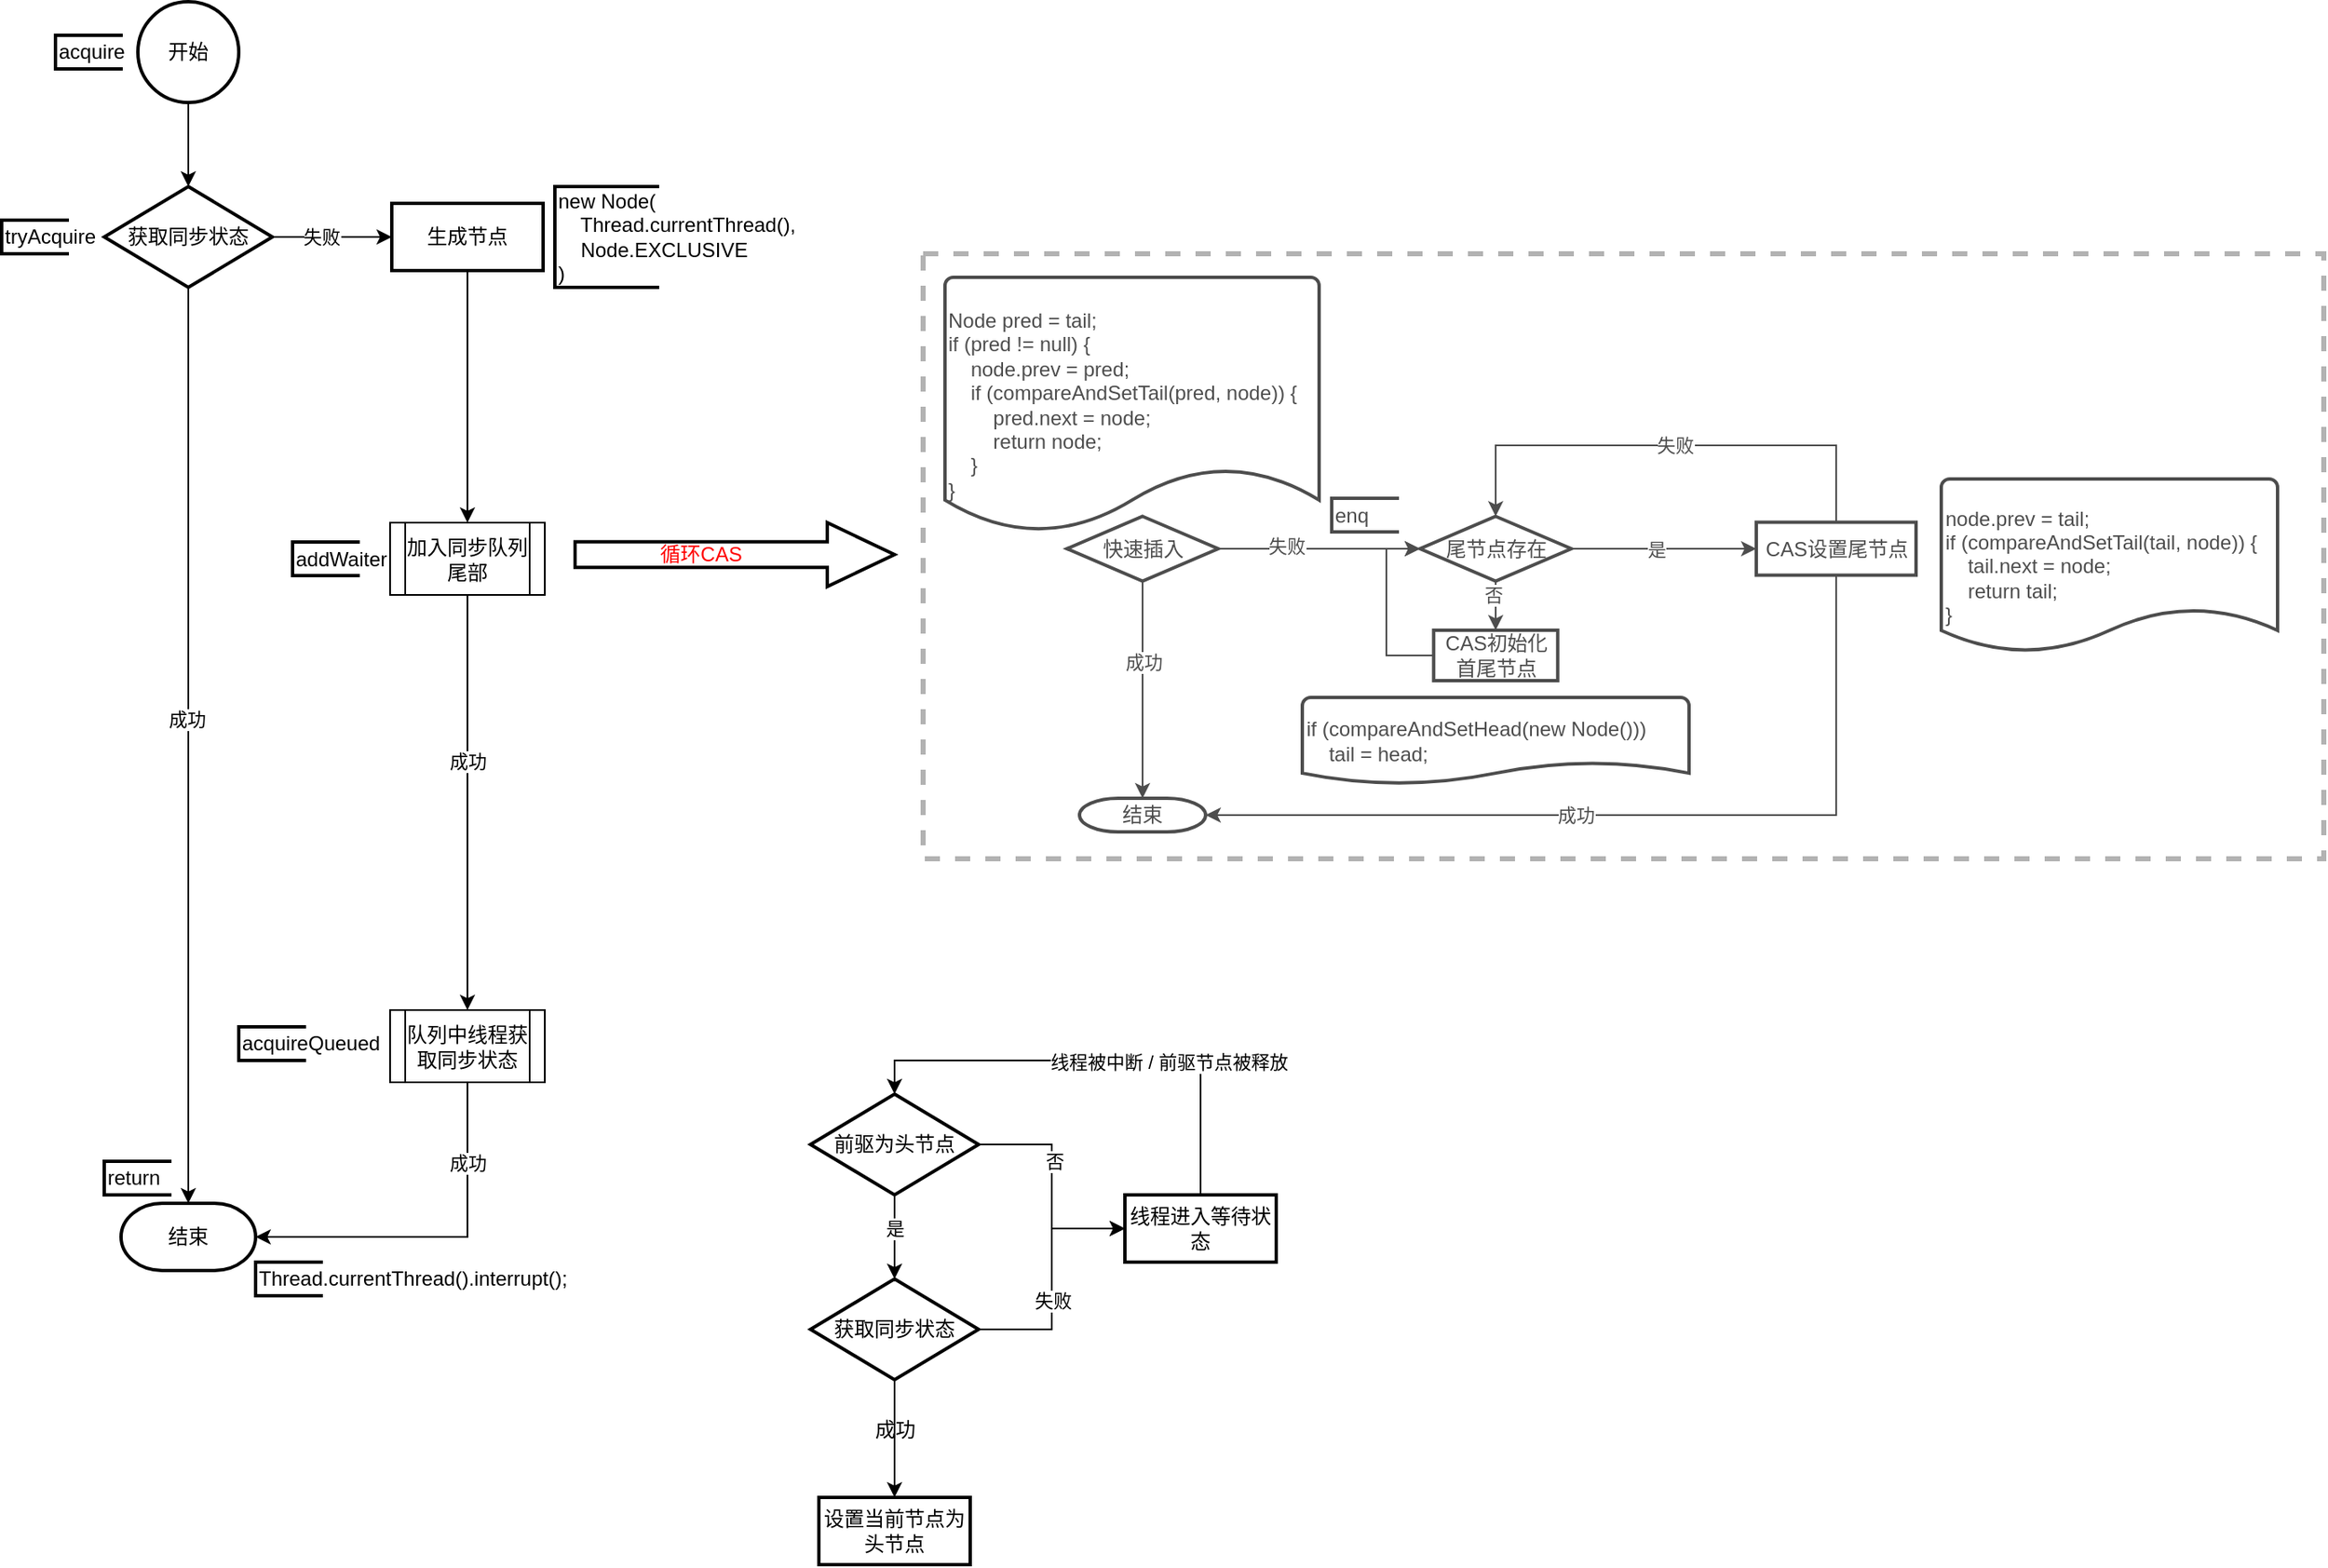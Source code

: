 <mxfile version="17.4.6" type="github">
  <diagram id="JyO5wfIBnVWaUuV6kD45" name="Page-1">
    <mxGraphModel dx="1038" dy="547" grid="1" gridSize="10" guides="1" tooltips="1" connect="1" arrows="1" fold="1" page="1" pageScale="1" pageWidth="850" pageHeight="1100" math="0" shadow="0">
      <root>
        <mxCell id="0" />
        <mxCell id="1" parent="0" />
        <mxCell id="2" value="结束" style="strokeWidth=2;html=1;shape=mxgraph.flowchart.terminator;whiteSpace=wrap;" parent="1" vertex="1">
          <mxGeometry x="80" y="775" width="80" height="40" as="geometry" />
        </mxCell>
        <mxCell id="oCD7jEItD05XK45wnstF-4" value="" style="edgeStyle=orthogonalEdgeStyle;rounded=0;orthogonalLoop=1;jettySize=auto;html=1;" parent="1" source="3" target="oCD7jEItD05XK45wnstF-3" edge="1">
          <mxGeometry relative="1" as="geometry" />
        </mxCell>
        <mxCell id="3" value="开始" style="strokeWidth=2;html=1;shape=mxgraph.flowchart.start_2;whiteSpace=wrap;" parent="1" vertex="1">
          <mxGeometry x="90" y="60" width="60" height="60" as="geometry" />
        </mxCell>
        <mxCell id="oCD7jEItD05XK45wnstF-6" value="" style="edgeStyle=orthogonalEdgeStyle;rounded=0;orthogonalLoop=1;jettySize=auto;html=1;" parent="1" source="oCD7jEItD05XK45wnstF-3" target="oCD7jEItD05XK45wnstF-5" edge="1">
          <mxGeometry relative="1" as="geometry" />
        </mxCell>
        <mxCell id="oCD7jEItD05XK45wnstF-22" value="失败" style="edgeLabel;html=1;align=center;verticalAlign=middle;resizable=0;points=[];" parent="oCD7jEItD05XK45wnstF-6" vertex="1" connectable="0">
          <mxGeometry x="-0.203" relative="1" as="geometry">
            <mxPoint as="offset" />
          </mxGeometry>
        </mxCell>
        <mxCell id="oCD7jEItD05XK45wnstF-20" style="edgeStyle=orthogonalEdgeStyle;rounded=0;orthogonalLoop=1;jettySize=auto;html=1;exitX=0.5;exitY=1;exitDx=0;exitDy=0;exitPerimeter=0;" parent="1" source="oCD7jEItD05XK45wnstF-3" target="2" edge="1">
          <mxGeometry relative="1" as="geometry" />
        </mxCell>
        <mxCell id="oCD7jEItD05XK45wnstF-21" value="成功" style="edgeLabel;html=1;align=center;verticalAlign=middle;resizable=0;points=[];" parent="oCD7jEItD05XK45wnstF-20" vertex="1" connectable="0">
          <mxGeometry x="-0.059" y="-1" relative="1" as="geometry">
            <mxPoint as="offset" />
          </mxGeometry>
        </mxCell>
        <mxCell id="oCD7jEItD05XK45wnstF-3" value="获取同步状态" style="strokeWidth=2;html=1;shape=mxgraph.flowchart.decision;whiteSpace=wrap;" parent="1" vertex="1">
          <mxGeometry x="70" y="170" width="100" height="60" as="geometry" />
        </mxCell>
        <mxCell id="UahutR7zqk75CTkZ1-3s-5" value="" style="edgeStyle=orthogonalEdgeStyle;rounded=0;orthogonalLoop=1;jettySize=auto;html=1;" parent="1" source="oCD7jEItD05XK45wnstF-5" target="UahutR7zqk75CTkZ1-3s-4" edge="1">
          <mxGeometry relative="1" as="geometry" />
        </mxCell>
        <mxCell id="oCD7jEItD05XK45wnstF-5" value="生成节点" style="whiteSpace=wrap;html=1;strokeWidth=2;" parent="1" vertex="1">
          <mxGeometry x="241" y="180" width="90" height="40" as="geometry" />
        </mxCell>
        <mxCell id="oCD7jEItD05XK45wnstF-14" value="" style="edgeStyle=orthogonalEdgeStyle;rounded=0;orthogonalLoop=1;jettySize=auto;html=1;" parent="1" source="oCD7jEItD05XK45wnstF-8" target="oCD7jEItD05XK45wnstF-9" edge="1">
          <mxGeometry relative="1" as="geometry" />
        </mxCell>
        <mxCell id="oCD7jEItD05XK45wnstF-23" value="是" style="edgeLabel;html=1;align=center;verticalAlign=middle;resizable=0;points=[];" parent="oCD7jEItD05XK45wnstF-14" vertex="1" connectable="0">
          <mxGeometry x="0.189" y="2" relative="1" as="geometry">
            <mxPoint x="-2" y="-10" as="offset" />
          </mxGeometry>
        </mxCell>
        <mxCell id="oCD7jEItD05XK45wnstF-17" value="" style="edgeStyle=orthogonalEdgeStyle;rounded=0;orthogonalLoop=1;jettySize=auto;html=1;" parent="1" source="oCD7jEItD05XK45wnstF-8" target="oCD7jEItD05XK45wnstF-11" edge="1">
          <mxGeometry relative="1" as="geometry" />
        </mxCell>
        <mxCell id="oCD7jEItD05XK45wnstF-24" value="否" style="edgeLabel;html=1;align=center;verticalAlign=middle;resizable=0;points=[];" parent="oCD7jEItD05XK45wnstF-17" vertex="1" connectable="0">
          <mxGeometry x="-0.492" y="-4" relative="1" as="geometry">
            <mxPoint x="10" y="6" as="offset" />
          </mxGeometry>
        </mxCell>
        <mxCell id="oCD7jEItD05XK45wnstF-8" value="前驱为头节点" style="strokeWidth=2;html=1;shape=mxgraph.flowchart.decision;whiteSpace=wrap;" parent="1" vertex="1">
          <mxGeometry x="490" y="710" width="100" height="60" as="geometry" />
        </mxCell>
        <mxCell id="oCD7jEItD05XK45wnstF-15" value="" style="edgeStyle=orthogonalEdgeStyle;rounded=0;orthogonalLoop=1;jettySize=auto;html=1;" parent="1" source="oCD7jEItD05XK45wnstF-9" target="oCD7jEItD05XK45wnstF-10" edge="1">
          <mxGeometry relative="1" as="geometry" />
        </mxCell>
        <mxCell id="oCD7jEItD05XK45wnstF-19" style="edgeStyle=orthogonalEdgeStyle;rounded=0;orthogonalLoop=1;jettySize=auto;html=1;entryX=0;entryY=0.5;entryDx=0;entryDy=0;" parent="1" source="oCD7jEItD05XK45wnstF-9" target="oCD7jEItD05XK45wnstF-11" edge="1">
          <mxGeometry relative="1" as="geometry" />
        </mxCell>
        <mxCell id="oCD7jEItD05XK45wnstF-26" value="失败" style="edgeLabel;html=1;align=center;verticalAlign=middle;resizable=0;points=[];" parent="oCD7jEItD05XK45wnstF-19" vertex="1" connectable="0">
          <mxGeometry x="-0.178" relative="1" as="geometry">
            <mxPoint as="offset" />
          </mxGeometry>
        </mxCell>
        <mxCell id="oCD7jEItD05XK45wnstF-9" value="获取同步状态" style="strokeWidth=2;html=1;shape=mxgraph.flowchart.decision;whiteSpace=wrap;" parent="1" vertex="1">
          <mxGeometry x="490" y="820" width="100" height="60" as="geometry" />
        </mxCell>
        <mxCell id="oCD7jEItD05XK45wnstF-10" value="设置当前节点为头节点" style="whiteSpace=wrap;html=1;strokeWidth=2;" parent="1" vertex="1">
          <mxGeometry x="495" y="950" width="90" height="40" as="geometry" />
        </mxCell>
        <mxCell id="oCD7jEItD05XK45wnstF-28" style="edgeStyle=orthogonalEdgeStyle;rounded=0;orthogonalLoop=1;jettySize=auto;html=1;entryX=0.5;entryY=0;entryDx=0;entryDy=0;entryPerimeter=0;exitX=0.5;exitY=0;exitDx=0;exitDy=0;" parent="1" source="oCD7jEItD05XK45wnstF-11" target="oCD7jEItD05XK45wnstF-8" edge="1">
          <mxGeometry relative="1" as="geometry" />
        </mxCell>
        <mxCell id="oCD7jEItD05XK45wnstF-29" value="线程被中断 / 前驱节点被释放" style="edgeLabel;html=1;align=center;verticalAlign=middle;resizable=0;points=[];" parent="oCD7jEItD05XK45wnstF-28" vertex="1" connectable="0">
          <mxGeometry x="-0.296" y="1" relative="1" as="geometry">
            <mxPoint as="offset" />
          </mxGeometry>
        </mxCell>
        <mxCell id="oCD7jEItD05XK45wnstF-11" value="线程进入等待状态" style="whiteSpace=wrap;html=1;strokeWidth=2;" parent="1" vertex="1">
          <mxGeometry x="677" y="770" width="90" height="40" as="geometry" />
        </mxCell>
        <mxCell id="oCD7jEItD05XK45wnstF-25" value="成功" style="text;html=1;align=center;verticalAlign=middle;resizable=0;points=[];autosize=1;strokeColor=none;fillColor=none;" parent="1" vertex="1">
          <mxGeometry x="520" y="900" width="40" height="20" as="geometry" />
        </mxCell>
        <mxCell id="4" value="addWaiter" style="strokeWidth=2;html=1;shape=mxgraph.flowchart.annotation_1;align=left;pointerEvents=1;" parent="1" vertex="1">
          <mxGeometry x="182" y="381.5" width="40" height="20" as="geometry" />
        </mxCell>
        <mxCell id="FTky2M5tSAe9HihGKmfP-4" value="acquire" style="strokeWidth=2;html=1;shape=mxgraph.flowchart.annotation_1;align=left;pointerEvents=1;" parent="1" vertex="1">
          <mxGeometry x="41" y="80" width="40" height="20" as="geometry" />
        </mxCell>
        <mxCell id="FTky2M5tSAe9HihGKmfP-5" value="tryAcquire" style="strokeWidth=2;html=1;shape=mxgraph.flowchart.annotation_1;align=left;pointerEvents=1;" parent="1" vertex="1">
          <mxGeometry x="9" y="190" width="40" height="20" as="geometry" />
        </mxCell>
        <mxCell id="FTky2M5tSAe9HihGKmfP-6" value="new Node(&lt;br&gt;&amp;nbsp; &amp;nbsp; Thread.currentThread(), &lt;br&gt;&amp;nbsp; &amp;nbsp; Node.EXCLUSIVE&lt;br&gt;)" style="strokeWidth=2;html=1;shape=mxgraph.flowchart.annotation_1;align=left;pointerEvents=1;" parent="1" vertex="1">
          <mxGeometry x="338" y="170" width="62" height="60" as="geometry" />
        </mxCell>
        <mxCell id="UahutR7zqk75CTkZ1-3s-8" value="" style="edgeStyle=orthogonalEdgeStyle;rounded=0;orthogonalLoop=1;jettySize=auto;html=1;" parent="1" source="UahutR7zqk75CTkZ1-3s-4" target="UahutR7zqk75CTkZ1-3s-7" edge="1">
          <mxGeometry relative="1" as="geometry" />
        </mxCell>
        <mxCell id="UahutR7zqk75CTkZ1-3s-13" value="成功" style="edgeLabel;html=1;align=center;verticalAlign=middle;resizable=0;points=[];" parent="UahutR7zqk75CTkZ1-3s-8" vertex="1" connectable="0">
          <mxGeometry x="-0.621" relative="1" as="geometry">
            <mxPoint y="52" as="offset" />
          </mxGeometry>
        </mxCell>
        <mxCell id="UahutR7zqk75CTkZ1-3s-4" value="加入同步队列尾部" style="shape=process;whiteSpace=wrap;html=1;backgroundOutline=1;" parent="1" vertex="1">
          <mxGeometry x="240" y="370" width="92" height="43" as="geometry" />
        </mxCell>
        <mxCell id="UahutR7zqk75CTkZ1-3s-11" style="edgeStyle=orthogonalEdgeStyle;rounded=0;orthogonalLoop=1;jettySize=auto;html=1;entryX=1;entryY=0.5;entryDx=0;entryDy=0;entryPerimeter=0;exitX=0.5;exitY=1;exitDx=0;exitDy=0;" parent="1" source="UahutR7zqk75CTkZ1-3s-7" target="2" edge="1">
          <mxGeometry relative="1" as="geometry" />
        </mxCell>
        <mxCell id="UahutR7zqk75CTkZ1-3s-14" value="成功" style="edgeLabel;html=1;align=center;verticalAlign=middle;resizable=0;points=[];" parent="UahutR7zqk75CTkZ1-3s-11" vertex="1" connectable="0">
          <mxGeometry x="-0.743" relative="1" as="geometry">
            <mxPoint y="20" as="offset" />
          </mxGeometry>
        </mxCell>
        <mxCell id="UahutR7zqk75CTkZ1-3s-7" value="队列中线程获取同步状态" style="shape=process;whiteSpace=wrap;html=1;backgroundOutline=1;" parent="1" vertex="1">
          <mxGeometry x="240" y="660" width="92" height="43" as="geometry" />
        </mxCell>
        <mxCell id="UahutR7zqk75CTkZ1-3s-10" value="acquireQueued" style="strokeWidth=2;html=1;shape=mxgraph.flowchart.annotation_1;align=left;pointerEvents=1;" parent="1" vertex="1">
          <mxGeometry x="150" y="670" width="40" height="20" as="geometry" />
        </mxCell>
        <mxCell id="UahutR7zqk75CTkZ1-3s-15" value="Thread.currentThread().interrupt();" style="strokeWidth=2;html=1;shape=mxgraph.flowchart.annotation_1;align=left;pointerEvents=1;" parent="1" vertex="1">
          <mxGeometry x="160" y="810" width="40" height="20" as="geometry" />
        </mxCell>
        <mxCell id="UahutR7zqk75CTkZ1-3s-16" value="return" style="strokeWidth=2;html=1;shape=mxgraph.flowchart.annotation_1;align=left;pointerEvents=1;" parent="1" vertex="1">
          <mxGeometry x="70" y="750" width="40" height="20" as="geometry" />
        </mxCell>
        <mxCell id="UahutR7zqk75CTkZ1-3s-21" value="" style="edgeStyle=orthogonalEdgeStyle;rounded=0;orthogonalLoop=1;jettySize=auto;html=1;" parent="1" source="UahutR7zqk75CTkZ1-3s-19" target="UahutR7zqk75CTkZ1-3s-20" edge="1">
          <mxGeometry relative="1" as="geometry" />
        </mxCell>
        <mxCell id="UahutR7zqk75CTkZ1-3s-22" value="成功" style="edgeLabel;html=1;align=center;verticalAlign=middle;resizable=0;points=[];" parent="UahutR7zqk75CTkZ1-3s-21" vertex="1" connectable="0">
          <mxGeometry x="-0.296" relative="1" as="geometry">
            <mxPoint y="2" as="offset" />
          </mxGeometry>
        </mxCell>
        <mxCell id="UahutR7zqk75CTkZ1-3s-25" value="" style="edgeStyle=orthogonalEdgeStyle;rounded=0;orthogonalLoop=1;jettySize=auto;html=1;" parent="1" source="UahutR7zqk75CTkZ1-3s-19" target="UahutR7zqk75CTkZ1-3s-24" edge="1">
          <mxGeometry relative="1" as="geometry" />
        </mxCell>
        <mxCell id="UahutR7zqk75CTkZ1-3s-44" value="失败" style="edgeLabel;html=1;align=center;verticalAlign=middle;resizable=0;points=[];" parent="UahutR7zqk75CTkZ1-3s-25" vertex="1" connectable="0">
          <mxGeometry x="-0.337" y="2" relative="1" as="geometry">
            <mxPoint as="offset" />
          </mxGeometry>
        </mxCell>
        <mxCell id="UahutR7zqk75CTkZ1-3s-19" value="快速插入" style="strokeWidth=2;html=1;shape=mxgraph.flowchart.decision;whiteSpace=wrap;" parent="1" vertex="1">
          <mxGeometry x="642.5" y="366.25" width="90" height="38.5" as="geometry" />
        </mxCell>
        <mxCell id="UahutR7zqk75CTkZ1-3s-20" value="结束" style="strokeWidth=2;html=1;shape=mxgraph.flowchart.terminator;whiteSpace=wrap;" parent="1" vertex="1">
          <mxGeometry x="650" y="534" width="75" height="20" as="geometry" />
        </mxCell>
        <mxCell id="UahutR7zqk75CTkZ1-3s-23" value="&lt;div&gt;Node pred = tail;&lt;/div&gt;&lt;div&gt;if (pred != null) {&lt;/div&gt;&lt;div&gt;&lt;span&gt;&lt;/span&gt;&amp;nbsp; &amp;nbsp; node.prev = pred;&lt;/div&gt;&lt;div&gt;&lt;span&gt;&lt;/span&gt;&amp;nbsp; &amp;nbsp; if (compareAndSetTail(pred, node)) {&lt;/div&gt;&lt;div&gt;&lt;span&gt;&lt;/span&gt;&amp;nbsp; &amp;nbsp; &amp;nbsp; &amp;nbsp; pred.next = node;&lt;/div&gt;&lt;div&gt;&lt;span&gt;&lt;/span&gt;&amp;nbsp; &amp;nbsp; &amp;nbsp; &amp;nbsp; return node;&lt;/div&gt;&lt;div&gt;&lt;span&gt;&lt;/span&gt;&amp;nbsp; &amp;nbsp; }&lt;/div&gt;&lt;div&gt;}&lt;/div&gt;" style="strokeWidth=2;html=1;shape=mxgraph.flowchart.document2;whiteSpace=wrap;size=0.25;align=left;" parent="1" vertex="1">
          <mxGeometry x="570" y="224" width="222.5" height="151.5" as="geometry" />
        </mxCell>
        <mxCell id="UahutR7zqk75CTkZ1-3s-29" value="" style="edgeStyle=orthogonalEdgeStyle;rounded=0;orthogonalLoop=1;jettySize=auto;html=1;" parent="1" source="UahutR7zqk75CTkZ1-3s-24" target="UahutR7zqk75CTkZ1-3s-28" edge="1">
          <mxGeometry relative="1" as="geometry" />
        </mxCell>
        <mxCell id="UahutR7zqk75CTkZ1-3s-34" value="是" style="edgeLabel;html=1;align=center;verticalAlign=middle;resizable=0;points=[];" parent="UahutR7zqk75CTkZ1-3s-29" vertex="1" connectable="0">
          <mxGeometry x="-0.251" relative="1" as="geometry">
            <mxPoint x="9" as="offset" />
          </mxGeometry>
        </mxCell>
        <mxCell id="UahutR7zqk75CTkZ1-3s-39" value="" style="edgeStyle=orthogonalEdgeStyle;rounded=0;orthogonalLoop=1;jettySize=auto;html=1;" parent="1" source="UahutR7zqk75CTkZ1-3s-24" target="UahutR7zqk75CTkZ1-3s-38" edge="1">
          <mxGeometry relative="1" as="geometry" />
        </mxCell>
        <mxCell id="UahutR7zqk75CTkZ1-3s-41" value="否" style="edgeLabel;html=1;align=center;verticalAlign=middle;resizable=0;points=[];" parent="UahutR7zqk75CTkZ1-3s-39" vertex="1" connectable="0">
          <mxGeometry x="-0.688" y="-2" relative="1" as="geometry">
            <mxPoint as="offset" />
          </mxGeometry>
        </mxCell>
        <mxCell id="UahutR7zqk75CTkZ1-3s-24" value="尾节点存在" style="strokeWidth=2;html=1;shape=mxgraph.flowchart.decision;whiteSpace=wrap;" parent="1" vertex="1">
          <mxGeometry x="852.5" y="366.25" width="90" height="38.5" as="geometry" />
        </mxCell>
        <mxCell id="UahutR7zqk75CTkZ1-3s-30" style="edgeStyle=orthogonalEdgeStyle;rounded=0;orthogonalLoop=1;jettySize=auto;html=1;entryX=1;entryY=0.5;entryDx=0;entryDy=0;entryPerimeter=0;exitX=0.5;exitY=1;exitDx=0;exitDy=0;" parent="1" source="UahutR7zqk75CTkZ1-3s-28" target="UahutR7zqk75CTkZ1-3s-20" edge="1">
          <mxGeometry relative="1" as="geometry" />
        </mxCell>
        <mxCell id="UahutR7zqk75CTkZ1-3s-31" value="成功" style="edgeLabel;html=1;align=center;verticalAlign=middle;resizable=0;points=[];" parent="UahutR7zqk75CTkZ1-3s-30" vertex="1" connectable="0">
          <mxGeometry x="-0.283" y="2" relative="1" as="geometry">
            <mxPoint x="-113" y="-2" as="offset" />
          </mxGeometry>
        </mxCell>
        <mxCell id="UahutR7zqk75CTkZ1-3s-32" style="edgeStyle=orthogonalEdgeStyle;rounded=0;orthogonalLoop=1;jettySize=auto;html=1;entryX=0.5;entryY=0;entryDx=0;entryDy=0;entryPerimeter=0;exitX=0.5;exitY=0;exitDx=0;exitDy=0;" parent="1" source="UahutR7zqk75CTkZ1-3s-28" target="UahutR7zqk75CTkZ1-3s-24" edge="1">
          <mxGeometry relative="1" as="geometry">
            <Array as="points">
              <mxPoint x="1100.5" y="324" />
              <mxPoint x="897.5" y="324" />
            </Array>
          </mxGeometry>
        </mxCell>
        <mxCell id="UahutR7zqk75CTkZ1-3s-33" value="失败" style="edgeLabel;html=1;align=center;verticalAlign=middle;resizable=0;points=[];" parent="UahutR7zqk75CTkZ1-3s-32" vertex="1" connectable="0">
          <mxGeometry x="-0.108" relative="1" as="geometry">
            <mxPoint x="-13" as="offset" />
          </mxGeometry>
        </mxCell>
        <mxCell id="UahutR7zqk75CTkZ1-3s-28" value="CAS设置尾节点" style="whiteSpace=wrap;html=1;strokeWidth=2;" parent="1" vertex="1">
          <mxGeometry x="1052.5" y="369.75" width="95" height="31.5" as="geometry" />
        </mxCell>
        <mxCell id="UahutR7zqk75CTkZ1-3s-40" style="edgeStyle=orthogonalEdgeStyle;rounded=0;orthogonalLoop=1;jettySize=auto;html=1;entryX=0;entryY=0.5;entryDx=0;entryDy=0;entryPerimeter=0;exitX=0;exitY=0.5;exitDx=0;exitDy=0;" parent="1" source="UahutR7zqk75CTkZ1-3s-38" target="UahutR7zqk75CTkZ1-3s-24" edge="1">
          <mxGeometry relative="1" as="geometry" />
        </mxCell>
        <mxCell id="UahutR7zqk75CTkZ1-3s-38" value="CAS初始化首尾节点" style="whiteSpace=wrap;html=1;strokeWidth=2;" parent="1" vertex="1">
          <mxGeometry x="860.63" y="434" width="73.75" height="30" as="geometry" />
        </mxCell>
        <mxCell id="UahutR7zqk75CTkZ1-3s-42" value="&lt;div&gt;if (compareAndSetHead(new Node()))&lt;/div&gt;&lt;div&gt;&amp;nbsp; &amp;nbsp; tail = head;&lt;/div&gt;" style="strokeWidth=2;html=1;shape=mxgraph.flowchart.document2;whiteSpace=wrap;size=0.25;align=left;" parent="1" vertex="1">
          <mxGeometry x="782.51" y="474" width="230" height="51.5" as="geometry" />
        </mxCell>
        <mxCell id="UahutR7zqk75CTkZ1-3s-45" value="&lt;div&gt;node.prev = tail;&lt;/div&gt;&lt;div&gt;if (compareAndSetTail(tail, node)) {&lt;/div&gt;&lt;div&gt;&lt;span&gt;&lt;/span&gt;&amp;nbsp; &amp;nbsp; tail.next = node;&lt;/div&gt;&lt;div&gt;&lt;span&gt;&lt;/span&gt;&amp;nbsp; &amp;nbsp; return tail;&lt;/div&gt;&lt;div&gt;}&lt;/div&gt;" style="strokeWidth=2;html=1;shape=mxgraph.flowchart.document2;whiteSpace=wrap;size=0.25;align=left;" parent="1" vertex="1">
          <mxGeometry x="1162.5" y="344" width="200" height="103" as="geometry" />
        </mxCell>
        <mxCell id="UahutR7zqk75CTkZ1-3s-46" value="enq" style="strokeWidth=2;html=1;shape=mxgraph.flowchart.annotation_1;align=left;pointerEvents=1;" parent="1" vertex="1">
          <mxGeometry x="800" y="355.5" width="40" height="20" as="geometry" />
        </mxCell>
        <mxCell id="UahutR7zqk75CTkZ1-3s-48" value="" style="verticalLabelPosition=bottom;verticalAlign=top;html=1;strokeWidth=2;shape=mxgraph.arrows2.arrow;dy=0.6;dx=40;notch=0;" parent="1" vertex="1">
          <mxGeometry x="350" y="370" width="190" height="38" as="geometry" />
        </mxCell>
        <mxCell id="UahutR7zqk75CTkZ1-3s-49" value="循环CAS" style="text;html=1;strokeColor=none;fillColor=none;align=center;verticalAlign=middle;whiteSpace=wrap;rounded=0;fontColor=#FF0000;" parent="1" vertex="1">
          <mxGeometry x="395" y="374" width="60" height="30" as="geometry" />
        </mxCell>
        <mxCell id="CODWbJ5OG9JneyDH7Cu6-4" value="" style="rounded=0;whiteSpace=wrap;html=1;dashed=1;opacity=30;strokeWidth=3;" vertex="1" parent="1">
          <mxGeometry x="557" y="210" width="833" height="360" as="geometry" />
        </mxCell>
      </root>
    </mxGraphModel>
  </diagram>
</mxfile>
